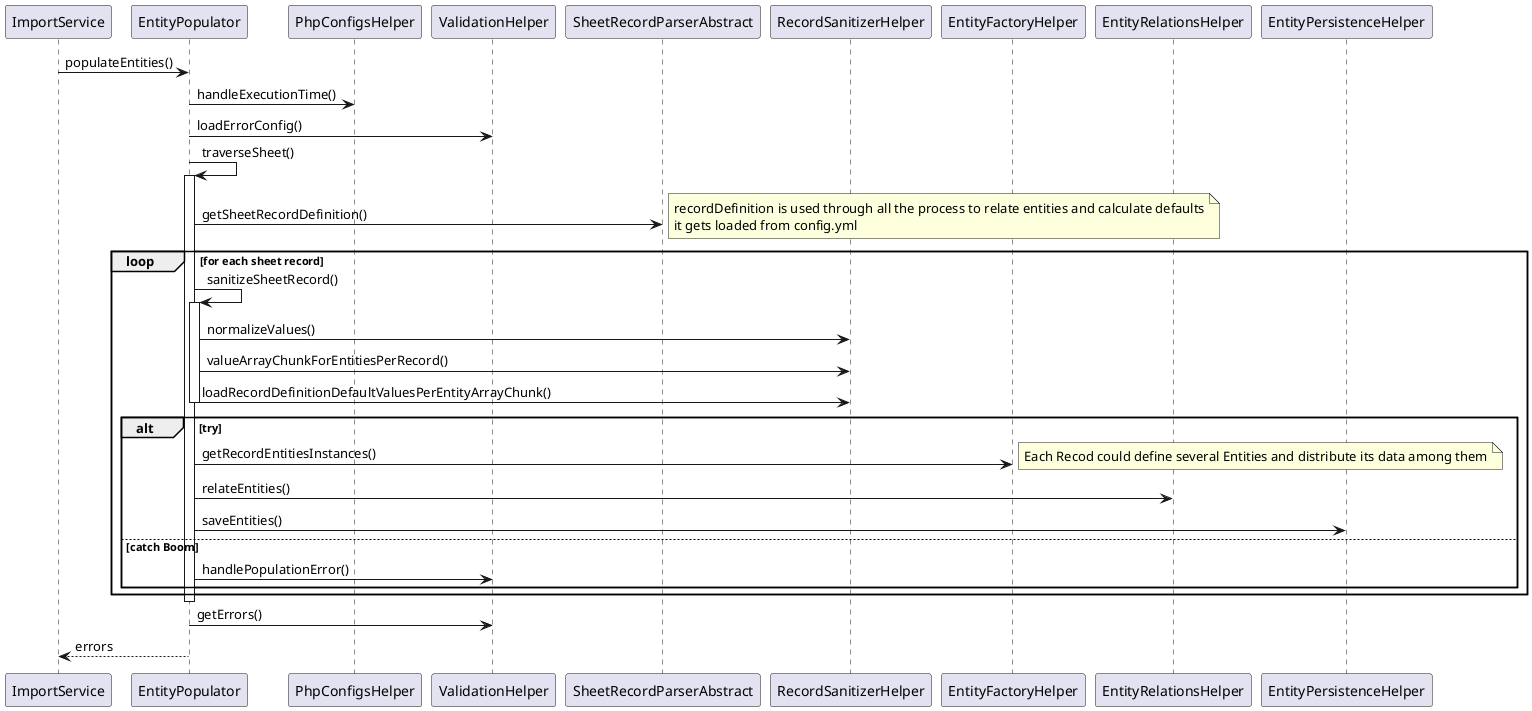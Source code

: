 @startuml

ImportService -> EntityPopulator : populateEntities()
EntityPopulator -> PhpConfigsHelper : handleExecutionTime()
EntityPopulator -> ValidationHelper : loadErrorConfig()
EntityPopulator -> EntityPopulator : traverseSheet()
activate EntityPopulator
EntityPopulator ->  SheetRecordParserAbstract : getSheetRecordDefinition()
note right
    recordDefinition is used through all the process to relate entities and calculate defaults
    it gets loaded from config.yml  
end note

loop for each sheet record
    EntityPopulator -> EntityPopulator : sanitizeSheetRecord()
    activate EntityPopulator
        EntityPopulator -> RecordSanitizerHelper : normalizeValues() 
        EntityPopulator -> RecordSanitizerHelper : valueArrayChunkForEntitiesPerRecord() 
        EntityPopulator -> RecordSanitizerHelper : loadRecordDefinitionDefaultValuesPerEntityArrayChunk() 
    deactivate EntityPopulator
 
    alt try
        EntityPopulator -> EntityFactoryHelper : getRecordEntitiesInstances()
        note right
            Each Recod could define several Entities and distribute its data among them
        end note

        EntityPopulator -> EntityRelationsHelper : relateEntities()
        EntityPopulator -> EntityPersistenceHelper : saveEntities()
    else catch Boom
        EntityPopulator -> ValidationHelper : handlePopulationError()
    end

end
deactivate EntityPopulator
EntityPopulator -> ValidationHelper : getErrors()
EntityPopulator --> ImportService : errors

@enduml

